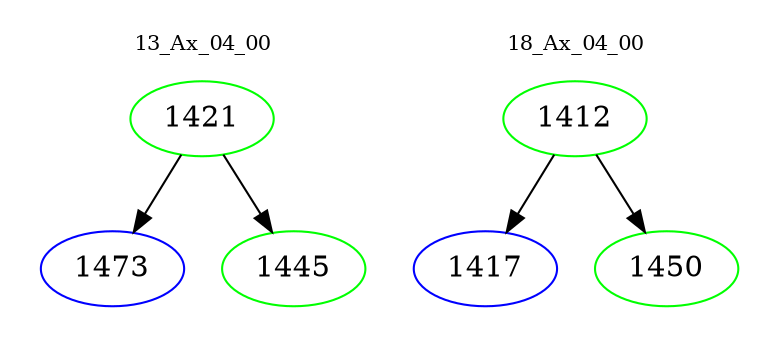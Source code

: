 digraph{
subgraph cluster_0 {
color = white
label = "13_Ax_04_00";
fontsize=10;
T0_1421 [label="1421", color="green"]
T0_1421 -> T0_1473 [color="black"]
T0_1473 [label="1473", color="blue"]
T0_1421 -> T0_1445 [color="black"]
T0_1445 [label="1445", color="green"]
}
subgraph cluster_1 {
color = white
label = "18_Ax_04_00";
fontsize=10;
T1_1412 [label="1412", color="green"]
T1_1412 -> T1_1417 [color="black"]
T1_1417 [label="1417", color="blue"]
T1_1412 -> T1_1450 [color="black"]
T1_1450 [label="1450", color="green"]
}
}
